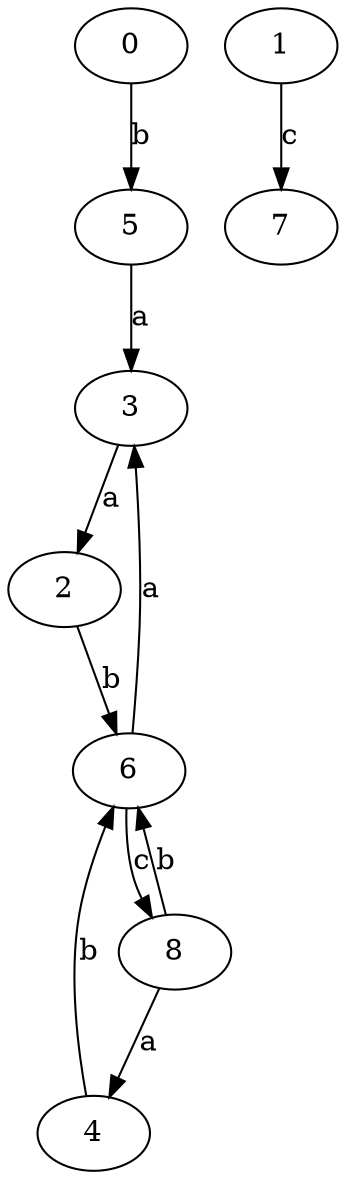 strict digraph  {
0;
2;
3;
1;
4;
5;
6;
7;
8;
0 -> 5  [label=b];
2 -> 6  [label=b];
3 -> 2  [label=a];
1 -> 7  [label=c];
4 -> 6  [label=b];
5 -> 3  [label=a];
6 -> 3  [label=a];
6 -> 8  [label=c];
8 -> 4  [label=a];
8 -> 6  [label=b];
}
